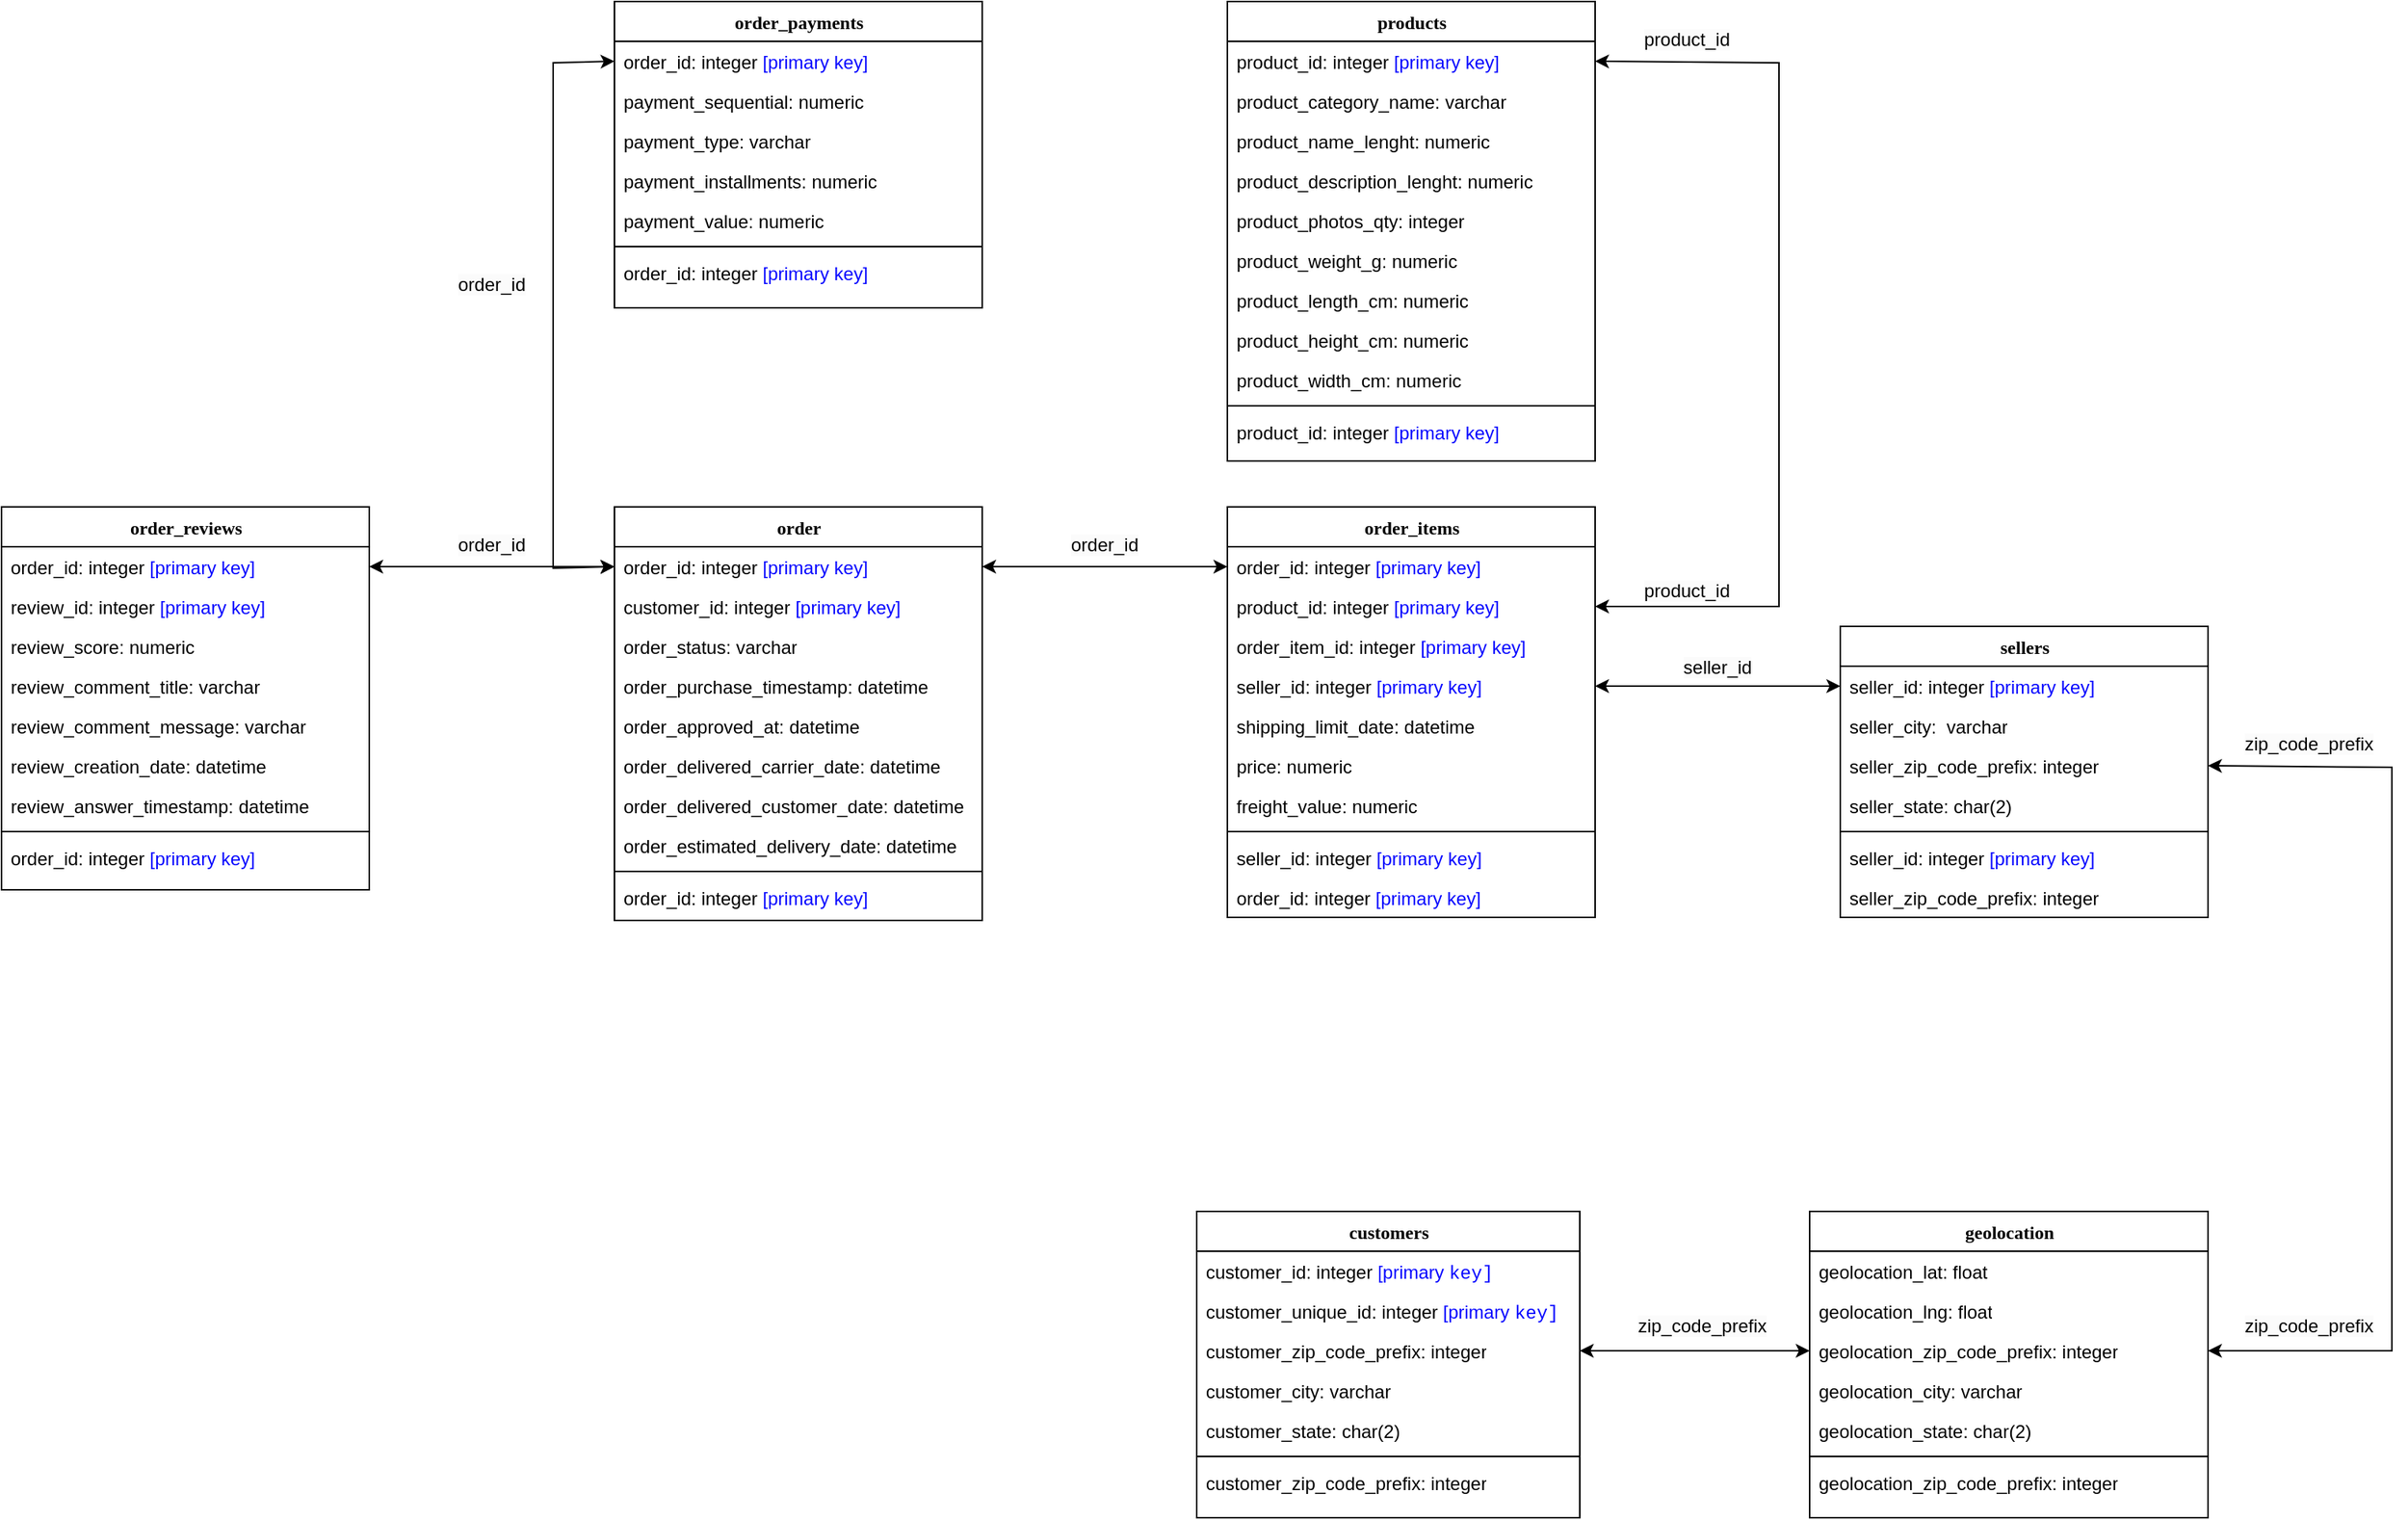 <mxfile version="21.3.0" type="github">
  <diagram name="Page-1" id="9f46799a-70d6-7492-0946-bef42562c5a5">
    <mxGraphModel dx="2404" dy="1574" grid="1" gridSize="10" guides="1" tooltips="1" connect="1" arrows="1" fold="1" page="1" pageScale="1" pageWidth="1100" pageHeight="850" background="none" math="0" shadow="0">
      <root>
        <mxCell id="0" />
        <mxCell id="1" parent="0" />
        <mxCell id="78961159f06e98e8-17" value="customers" style="swimlane;html=1;fontStyle=1;align=center;verticalAlign=top;childLayout=stackLayout;horizontal=1;startSize=26;horizontalStack=0;resizeParent=1;resizeLast=0;collapsible=1;marginBottom=0;swimlaneFillColor=#ffffff;rounded=0;shadow=0;comic=0;labelBackgroundColor=none;strokeWidth=1;fillColor=none;fontFamily=Verdana;fontSize=12" parent="1" vertex="1">
          <mxGeometry x="460" y="590" width="250" height="200" as="geometry" />
        </mxCell>
        <mxCell id="78961159f06e98e8-21" value="customer_id: integer&amp;nbsp;&lt;font color=&quot;#0505ff&quot;&gt;[primary &lt;span style=&quot;font-family: Menlo, Monaco, &amp;quot;Courier New&amp;quot;, monospace;&quot;&gt;key]&lt;/span&gt;&lt;span style=&quot;background-color: rgb(30, 30, 30); font-family: Menlo, Monaco, &amp;quot;Courier New&amp;quot;, monospace;&quot;&gt;&lt;br&gt;&lt;/span&gt;&lt;/font&gt;" style="text;html=1;strokeColor=none;fillColor=none;align=left;verticalAlign=top;spacingLeft=4;spacingRight=4;whiteSpace=wrap;overflow=hidden;rotatable=0;points=[[0,0.5],[1,0.5]];portConstraint=eastwest;" parent="78961159f06e98e8-17" vertex="1">
          <mxGeometry y="26" width="250" height="26" as="geometry" />
        </mxCell>
        <mxCell id="78961159f06e98e8-23" value="customer_unique_id: integer&amp;nbsp;&lt;font color=&quot;#0505ff&quot;&gt;[primary&amp;nbsp;&lt;span style=&quot;border-color: var(--border-color); font-family: Menlo, Monaco, &amp;quot;Courier New&amp;quot;, monospace;&quot;&gt;key]&lt;/span&gt;&lt;/font&gt;" style="text;html=1;strokeColor=none;fillColor=none;align=left;verticalAlign=top;spacingLeft=4;spacingRight=4;whiteSpace=wrap;overflow=hidden;rotatable=0;points=[[0,0.5],[1,0.5]];portConstraint=eastwest;" parent="78961159f06e98e8-17" vertex="1">
          <mxGeometry y="52" width="250" height="26" as="geometry" />
        </mxCell>
        <mxCell id="78961159f06e98e8-25" value="customer_zip_code_prefix:&amp;nbsp;integer" style="text;html=1;strokeColor=none;fillColor=none;align=left;verticalAlign=top;spacingLeft=4;spacingRight=4;whiteSpace=wrap;overflow=hidden;rotatable=0;points=[[0,0.5],[1,0.5]];portConstraint=eastwest;" parent="78961159f06e98e8-17" vertex="1">
          <mxGeometry y="78" width="250" height="26" as="geometry" />
        </mxCell>
        <mxCell id="78961159f06e98e8-26" value="customer_city: varchar" style="text;html=1;strokeColor=none;fillColor=none;align=left;verticalAlign=top;spacingLeft=4;spacingRight=4;whiteSpace=wrap;overflow=hidden;rotatable=0;points=[[0,0.5],[1,0.5]];portConstraint=eastwest;" parent="78961159f06e98e8-17" vertex="1">
          <mxGeometry y="104" width="250" height="26" as="geometry" />
        </mxCell>
        <mxCell id="n97Lj3cGQmO_wWhj-8CO-1" value="customer_state: char(2)" style="text;html=1;strokeColor=none;fillColor=none;align=left;verticalAlign=top;spacingLeft=4;spacingRight=4;whiteSpace=wrap;overflow=hidden;rotatable=0;points=[[0,0.5],[1,0.5]];portConstraint=eastwest;" vertex="1" parent="78961159f06e98e8-17">
          <mxGeometry y="130" width="250" height="26" as="geometry" />
        </mxCell>
        <mxCell id="78961159f06e98e8-19" value="" style="line;html=1;strokeWidth=1;fillColor=none;align=left;verticalAlign=middle;spacingTop=-1;spacingLeft=3;spacingRight=3;rotatable=0;labelPosition=right;points=[];portConstraint=eastwest;" parent="78961159f06e98e8-17" vertex="1">
          <mxGeometry y="156" width="250" height="8" as="geometry" />
        </mxCell>
        <mxCell id="78961159f06e98e8-20" value="customer_zip_code_prefix:&amp;nbsp;integer" style="text;html=1;strokeColor=none;fillColor=none;align=left;verticalAlign=top;spacingLeft=4;spacingRight=4;whiteSpace=wrap;overflow=hidden;rotatable=0;points=[[0,0.5],[1,0.5]];portConstraint=eastwest;" parent="78961159f06e98e8-17" vertex="1">
          <mxGeometry y="164" width="250" height="26" as="geometry" />
        </mxCell>
        <mxCell id="78961159f06e98e8-30" value="geolocation" style="swimlane;html=1;fontStyle=1;align=center;verticalAlign=top;childLayout=stackLayout;horizontal=1;startSize=26;horizontalStack=0;resizeParent=1;resizeLast=0;collapsible=1;marginBottom=0;swimlaneFillColor=#ffffff;rounded=0;shadow=0;comic=0;labelBackgroundColor=none;strokeWidth=1;fillColor=none;fontFamily=Verdana;fontSize=12" parent="1" vertex="1">
          <mxGeometry x="860" y="590" width="260" height="200" as="geometry" />
        </mxCell>
        <mxCell id="78961159f06e98e8-32" value="geolocation_lat: float" style="text;html=1;strokeColor=none;fillColor=none;align=left;verticalAlign=top;spacingLeft=4;spacingRight=4;whiteSpace=wrap;overflow=hidden;rotatable=0;points=[[0,0.5],[1,0.5]];portConstraint=eastwest;" parent="78961159f06e98e8-30" vertex="1">
          <mxGeometry y="26" width="260" height="26" as="geometry" />
        </mxCell>
        <mxCell id="78961159f06e98e8-33" value="geolocation_lng: float" style="text;html=1;strokeColor=none;fillColor=none;align=left;verticalAlign=top;spacingLeft=4;spacingRight=4;whiteSpace=wrap;overflow=hidden;rotatable=0;points=[[0,0.5],[1,0.5]];portConstraint=eastwest;" parent="78961159f06e98e8-30" vertex="1">
          <mxGeometry y="52" width="260" height="26" as="geometry" />
        </mxCell>
        <mxCell id="78961159f06e98e8-31" value="geolocation_zip_code_prefix: integer" style="text;html=1;strokeColor=none;fillColor=none;align=left;verticalAlign=top;spacingLeft=4;spacingRight=4;whiteSpace=wrap;overflow=hidden;rotatable=0;points=[[0,0.5],[1,0.5]];portConstraint=eastwest;" parent="78961159f06e98e8-30" vertex="1">
          <mxGeometry y="78" width="260" height="26" as="geometry" />
        </mxCell>
        <mxCell id="78961159f06e98e8-34" value="geolocation_city: varchar" style="text;html=1;strokeColor=none;fillColor=none;align=left;verticalAlign=top;spacingLeft=4;spacingRight=4;whiteSpace=wrap;overflow=hidden;rotatable=0;points=[[0,0.5],[1,0.5]];portConstraint=eastwest;" parent="78961159f06e98e8-30" vertex="1">
          <mxGeometry y="104" width="260" height="26" as="geometry" />
        </mxCell>
        <mxCell id="78961159f06e98e8-36" value="geolocation_state: char(2)" style="text;html=1;strokeColor=none;fillColor=none;align=left;verticalAlign=top;spacingLeft=4;spacingRight=4;whiteSpace=wrap;overflow=hidden;rotatable=0;points=[[0,0.5],[1,0.5]];portConstraint=eastwest;" parent="78961159f06e98e8-30" vertex="1">
          <mxGeometry y="130" width="260" height="26" as="geometry" />
        </mxCell>
        <mxCell id="78961159f06e98e8-38" value="" style="line;html=1;strokeWidth=1;fillColor=none;align=left;verticalAlign=middle;spacingTop=-1;spacingLeft=3;spacingRight=3;rotatable=0;labelPosition=right;points=[];portConstraint=eastwest;" parent="78961159f06e98e8-30" vertex="1">
          <mxGeometry y="156" width="260" height="8" as="geometry" />
        </mxCell>
        <mxCell id="n97Lj3cGQmO_wWhj-8CO-23" value="geolocation_zip_code_prefix: integer" style="text;html=1;strokeColor=none;fillColor=none;align=left;verticalAlign=top;spacingLeft=4;spacingRight=4;whiteSpace=wrap;overflow=hidden;rotatable=0;points=[[0,0.5],[1,0.5]];portConstraint=eastwest;" vertex="1" parent="78961159f06e98e8-30">
          <mxGeometry y="164" width="260" height="26" as="geometry" />
        </mxCell>
        <mxCell id="78961159f06e98e8-43" value="order_items" style="swimlane;html=1;fontStyle=1;align=center;verticalAlign=top;childLayout=stackLayout;horizontal=1;startSize=26;horizontalStack=0;resizeParent=1;resizeLast=0;collapsible=1;marginBottom=0;swimlaneFillColor=#ffffff;rounded=0;shadow=0;comic=0;labelBackgroundColor=none;strokeWidth=1;fillColor=none;fontFamily=Verdana;fontSize=12" parent="1" vertex="1">
          <mxGeometry x="480" y="130" width="240" height="268" as="geometry" />
        </mxCell>
        <mxCell id="78961159f06e98e8-44" value="order_id: integer&amp;nbsp;&lt;font style=&quot;border-color: var(--border-color);&quot; color=&quot;#0505ff&quot;&gt;[primary&amp;nbsp;key]&lt;/font&gt;" style="text;html=1;strokeColor=none;fillColor=none;align=left;verticalAlign=top;spacingLeft=4;spacingRight=4;whiteSpace=wrap;overflow=hidden;rotatable=0;points=[[0,0.5],[1,0.5]];portConstraint=eastwest;" parent="78961159f06e98e8-43" vertex="1">
          <mxGeometry y="26" width="240" height="26" as="geometry" />
        </mxCell>
        <mxCell id="78961159f06e98e8-49" value="product_id: integer&amp;nbsp;&lt;font style=&quot;border-color: var(--border-color);&quot; color=&quot;#0505ff&quot;&gt;[primary&amp;nbsp;key]&lt;/font&gt;" style="text;html=1;strokeColor=none;fillColor=none;align=left;verticalAlign=top;spacingLeft=4;spacingRight=4;whiteSpace=wrap;overflow=hidden;rotatable=0;points=[[0,0.5],[1,0.5]];portConstraint=eastwest;" parent="78961159f06e98e8-43" vertex="1">
          <mxGeometry y="52" width="240" height="26" as="geometry" />
        </mxCell>
        <mxCell id="78961159f06e98e8-45" value="order_item_id: integer&amp;nbsp;&lt;font style=&quot;border-color: var(--border-color);&quot; color=&quot;#0505ff&quot;&gt;[primary&amp;nbsp;key]&lt;/font&gt;" style="text;html=1;strokeColor=none;fillColor=none;align=left;verticalAlign=top;spacingLeft=4;spacingRight=4;whiteSpace=wrap;overflow=hidden;rotatable=0;points=[[0,0.5],[1,0.5]];portConstraint=eastwest;" parent="78961159f06e98e8-43" vertex="1">
          <mxGeometry y="78" width="240" height="26" as="geometry" />
        </mxCell>
        <mxCell id="78961159f06e98e8-50" value="seller_id: integer&amp;nbsp;&lt;font style=&quot;border-color: var(--border-color);&quot; color=&quot;#0505ff&quot;&gt;[primary&amp;nbsp;key]&lt;/font&gt;&lt;br&gt;&amp;nbsp;" style="text;html=1;strokeColor=none;fillColor=none;align=left;verticalAlign=top;spacingLeft=4;spacingRight=4;whiteSpace=wrap;overflow=hidden;rotatable=0;points=[[0,0.5],[1,0.5]];portConstraint=eastwest;" parent="78961159f06e98e8-43" vertex="1">
          <mxGeometry y="104" width="240" height="26" as="geometry" />
        </mxCell>
        <mxCell id="n97Lj3cGQmO_wWhj-8CO-5" value="shipping_limit_date: datetime" style="text;html=1;strokeColor=none;fillColor=none;align=left;verticalAlign=top;spacingLeft=4;spacingRight=4;whiteSpace=wrap;overflow=hidden;rotatable=0;points=[[0,0.5],[1,0.5]];portConstraint=eastwest;" vertex="1" parent="78961159f06e98e8-43">
          <mxGeometry y="130" width="240" height="26" as="geometry" />
        </mxCell>
        <mxCell id="n97Lj3cGQmO_wWhj-8CO-4" value="price: numeric" style="text;html=1;strokeColor=none;fillColor=none;align=left;verticalAlign=top;spacingLeft=4;spacingRight=4;whiteSpace=wrap;overflow=hidden;rotatable=0;points=[[0,0.5],[1,0.5]];portConstraint=eastwest;" vertex="1" parent="78961159f06e98e8-43">
          <mxGeometry y="156" width="240" height="26" as="geometry" />
        </mxCell>
        <mxCell id="n97Lj3cGQmO_wWhj-8CO-6" value="freight_value: numeric" style="text;html=1;strokeColor=none;fillColor=none;align=left;verticalAlign=top;spacingLeft=4;spacingRight=4;whiteSpace=wrap;overflow=hidden;rotatable=0;points=[[0,0.5],[1,0.5]];portConstraint=eastwest;" vertex="1" parent="78961159f06e98e8-43">
          <mxGeometry y="182" width="240" height="26" as="geometry" />
        </mxCell>
        <mxCell id="78961159f06e98e8-51" value="" style="line;html=1;strokeWidth=1;fillColor=none;align=left;verticalAlign=middle;spacingTop=-1;spacingLeft=3;spacingRight=3;rotatable=0;labelPosition=right;points=[];portConstraint=eastwest;" parent="78961159f06e98e8-43" vertex="1">
          <mxGeometry y="208" width="240" height="8" as="geometry" />
        </mxCell>
        <mxCell id="n97Lj3cGQmO_wWhj-8CO-39" value="seller_id: integer&amp;nbsp;&lt;font style=&quot;border-color: var(--border-color);&quot; color=&quot;#0505ff&quot;&gt;[primary&amp;nbsp;key]&lt;/font&gt;&lt;br&gt;&amp;nbsp;" style="text;html=1;strokeColor=none;fillColor=none;align=left;verticalAlign=top;spacingLeft=4;spacingRight=4;whiteSpace=wrap;overflow=hidden;rotatable=0;points=[[0,0.5],[1,0.5]];portConstraint=eastwest;" vertex="1" parent="78961159f06e98e8-43">
          <mxGeometry y="216" width="240" height="26" as="geometry" />
        </mxCell>
        <mxCell id="n97Lj3cGQmO_wWhj-8CO-62" value="order_id: integer&amp;nbsp;&lt;font style=&quot;border-color: var(--border-color);&quot; color=&quot;#0505ff&quot;&gt;[primary&amp;nbsp;key]&lt;/font&gt;" style="text;html=1;strokeColor=none;fillColor=none;align=left;verticalAlign=top;spacingLeft=4;spacingRight=4;whiteSpace=wrap;overflow=hidden;rotatable=0;points=[[0,0.5],[1,0.5]];portConstraint=eastwest;" vertex="1" parent="78961159f06e98e8-43">
          <mxGeometry y="242" width="240" height="26" as="geometry" />
        </mxCell>
        <mxCell id="n97Lj3cGQmO_wWhj-8CO-10" value="" style="endArrow=classic;startArrow=classic;html=1;rounded=0;entryX=0;entryY=0.5;entryDx=0;entryDy=0;exitX=1;exitY=0.5;exitDx=0;exitDy=0;" edge="1" parent="1" source="78961159f06e98e8-25" target="78961159f06e98e8-31">
          <mxGeometry width="50" height="50" relative="1" as="geometry">
            <mxPoint x="710" y="720" as="sourcePoint" />
            <mxPoint x="760" y="670" as="targetPoint" />
          </mxGeometry>
        </mxCell>
        <mxCell id="n97Lj3cGQmO_wWhj-8CO-11" value="&lt;meta charset=&quot;utf-8&quot;&gt;&lt;span style=&quot;color: rgb(0, 0, 0); font-family: Helvetica; font-size: 12px; font-style: normal; font-variant-ligatures: normal; font-variant-caps: normal; font-weight: 400; letter-spacing: normal; orphans: 2; text-align: left; text-indent: 0px; text-transform: none; widows: 2; word-spacing: 0px; -webkit-text-stroke-width: 0px; background-color: rgb(251, 251, 251); text-decoration-thickness: initial; text-decoration-style: initial; text-decoration-color: initial; float: none; display: inline !important;&quot;&gt;zip_code_prefix&lt;/span&gt;" style="text;html=1;strokeColor=none;fillColor=none;align=center;verticalAlign=middle;whiteSpace=wrap;rounded=0;" vertex="1" parent="1">
          <mxGeometry x="760" y="650" width="60" height="30" as="geometry" />
        </mxCell>
        <mxCell id="n97Lj3cGQmO_wWhj-8CO-12" value="sellers" style="swimlane;html=1;fontStyle=1;align=center;verticalAlign=top;childLayout=stackLayout;horizontal=1;startSize=26;horizontalStack=0;resizeParent=1;resizeLast=0;collapsible=1;marginBottom=0;swimlaneFillColor=#ffffff;rounded=0;shadow=0;comic=0;labelBackgroundColor=none;strokeWidth=1;fillColor=none;fontFamily=Verdana;fontSize=12" vertex="1" parent="1">
          <mxGeometry x="880" y="208" width="240" height="190" as="geometry" />
        </mxCell>
        <mxCell id="n97Lj3cGQmO_wWhj-8CO-13" value="seller_id: integer&amp;nbsp;&lt;font style=&quot;border-color: var(--border-color);&quot; color=&quot;#0505ff&quot;&gt;[primary&amp;nbsp;key]&lt;/font&gt;" style="text;html=1;strokeColor=none;fillColor=none;align=left;verticalAlign=top;spacingLeft=4;spacingRight=4;whiteSpace=wrap;overflow=hidden;rotatable=0;points=[[0,0.5],[1,0.5]];portConstraint=eastwest;" vertex="1" parent="n97Lj3cGQmO_wWhj-8CO-12">
          <mxGeometry y="26" width="240" height="26" as="geometry" />
        </mxCell>
        <mxCell id="n97Lj3cGQmO_wWhj-8CO-15" value="seller_city:&amp;nbsp; varchar" style="text;html=1;strokeColor=none;fillColor=none;align=left;verticalAlign=top;spacingLeft=4;spacingRight=4;whiteSpace=wrap;overflow=hidden;rotatable=0;points=[[0,0.5],[1,0.5]];portConstraint=eastwest;" vertex="1" parent="n97Lj3cGQmO_wWhj-8CO-12">
          <mxGeometry y="52" width="240" height="26" as="geometry" />
        </mxCell>
        <mxCell id="n97Lj3cGQmO_wWhj-8CO-14" value="seller_zip_code_prefix: integer" style="text;html=1;strokeColor=none;fillColor=none;align=left;verticalAlign=top;spacingLeft=4;spacingRight=4;whiteSpace=wrap;overflow=hidden;rotatable=0;points=[[0,0.5],[1,0.5]];portConstraint=eastwest;" vertex="1" parent="n97Lj3cGQmO_wWhj-8CO-12">
          <mxGeometry y="78" width="240" height="26" as="geometry" />
        </mxCell>
        <mxCell id="n97Lj3cGQmO_wWhj-8CO-16" value="seller_state: char(2)" style="text;html=1;strokeColor=none;fillColor=none;align=left;verticalAlign=top;spacingLeft=4;spacingRight=4;whiteSpace=wrap;overflow=hidden;rotatable=0;points=[[0,0.5],[1,0.5]];portConstraint=eastwest;" vertex="1" parent="n97Lj3cGQmO_wWhj-8CO-12">
          <mxGeometry y="104" width="240" height="26" as="geometry" />
        </mxCell>
        <mxCell id="n97Lj3cGQmO_wWhj-8CO-20" value="" style="line;html=1;strokeWidth=1;fillColor=none;align=left;verticalAlign=middle;spacingTop=-1;spacingLeft=3;spacingRight=3;rotatable=0;labelPosition=right;points=[];portConstraint=eastwest;" vertex="1" parent="n97Lj3cGQmO_wWhj-8CO-12">
          <mxGeometry y="130" width="240" height="8" as="geometry" />
        </mxCell>
        <mxCell id="n97Lj3cGQmO_wWhj-8CO-42" value="seller_id: integer&amp;nbsp;&lt;font style=&quot;border-color: var(--border-color);&quot; color=&quot;#0505ff&quot;&gt;[primary&amp;nbsp;key]&lt;/font&gt;" style="text;html=1;strokeColor=none;fillColor=none;align=left;verticalAlign=top;spacingLeft=4;spacingRight=4;whiteSpace=wrap;overflow=hidden;rotatable=0;points=[[0,0.5],[1,0.5]];portConstraint=eastwest;" vertex="1" parent="n97Lj3cGQmO_wWhj-8CO-12">
          <mxGeometry y="138" width="240" height="26" as="geometry" />
        </mxCell>
        <mxCell id="n97Lj3cGQmO_wWhj-8CO-24" value="seller_zip_code_prefix: integer" style="text;html=1;strokeColor=none;fillColor=none;align=left;verticalAlign=top;spacingLeft=4;spacingRight=4;whiteSpace=wrap;overflow=hidden;rotatable=0;points=[[0,0.5],[1,0.5]];portConstraint=eastwest;" vertex="1" parent="n97Lj3cGQmO_wWhj-8CO-12">
          <mxGeometry y="164" width="240" height="26" as="geometry" />
        </mxCell>
        <mxCell id="n97Lj3cGQmO_wWhj-8CO-25" value="" style="endArrow=classic;startArrow=classic;html=1;rounded=0;entryX=1;entryY=0.5;entryDx=0;entryDy=0;exitX=1;exitY=0.5;exitDx=0;exitDy=0;" edge="1" parent="1" source="n97Lj3cGQmO_wWhj-8CO-14" target="78961159f06e98e8-31">
          <mxGeometry width="50" height="50" relative="1" as="geometry">
            <mxPoint x="880" y="460" as="sourcePoint" />
            <mxPoint x="1030" y="460" as="targetPoint" />
            <Array as="points">
              <mxPoint x="1240" y="300" />
              <mxPoint x="1240" y="681" />
            </Array>
          </mxGeometry>
        </mxCell>
        <mxCell id="n97Lj3cGQmO_wWhj-8CO-26" value="&lt;meta charset=&quot;utf-8&quot;&gt;&lt;span style=&quot;color: rgb(0, 0, 0); font-family: Helvetica; font-size: 12px; font-style: normal; font-variant-ligatures: normal; font-variant-caps: normal; font-weight: 400; letter-spacing: normal; orphans: 2; text-align: left; text-indent: 0px; text-transform: none; widows: 2; word-spacing: 0px; -webkit-text-stroke-width: 0px; background-color: rgb(251, 251, 251); text-decoration-thickness: initial; text-decoration-style: initial; text-decoration-color: initial; float: none; display: inline !important;&quot;&gt;zip_code_prefix&lt;/span&gt;" style="text;html=1;strokeColor=none;fillColor=none;align=center;verticalAlign=middle;whiteSpace=wrap;rounded=0;" vertex="1" parent="1">
          <mxGeometry x="1156" y="270" width="60" height="30" as="geometry" />
        </mxCell>
        <mxCell id="n97Lj3cGQmO_wWhj-8CO-27" value="&lt;meta charset=&quot;utf-8&quot;&gt;&lt;span style=&quot;color: rgb(0, 0, 0); font-family: Helvetica; font-size: 12px; font-style: normal; font-variant-ligatures: normal; font-variant-caps: normal; font-weight: 400; letter-spacing: normal; orphans: 2; text-align: left; text-indent: 0px; text-transform: none; widows: 2; word-spacing: 0px; -webkit-text-stroke-width: 0px; background-color: rgb(251, 251, 251); text-decoration-thickness: initial; text-decoration-style: initial; text-decoration-color: initial; float: none; display: inline !important;&quot;&gt;zip_code_prefix&lt;/span&gt;" style="text;html=1;strokeColor=none;fillColor=none;align=center;verticalAlign=middle;whiteSpace=wrap;rounded=0;" vertex="1" parent="1">
          <mxGeometry x="1156" y="650" width="60" height="30" as="geometry" />
        </mxCell>
        <mxCell id="n97Lj3cGQmO_wWhj-8CO-28" value="order" style="swimlane;html=1;fontStyle=1;align=center;verticalAlign=top;childLayout=stackLayout;horizontal=1;startSize=26;horizontalStack=0;resizeParent=1;resizeLast=0;collapsible=1;marginBottom=0;swimlaneFillColor=#ffffff;rounded=0;shadow=0;comic=0;labelBackgroundColor=none;strokeWidth=1;fillColor=none;fontFamily=Verdana;fontSize=12" vertex="1" parent="1">
          <mxGeometry x="80" y="130" width="240" height="270" as="geometry" />
        </mxCell>
        <mxCell id="n97Lj3cGQmO_wWhj-8CO-29" value="order_id: integer&amp;nbsp;&lt;font style=&quot;border-color: var(--border-color);&quot; color=&quot;#0505ff&quot;&gt;[primary&amp;nbsp;key]&lt;/font&gt;" style="text;html=1;strokeColor=none;fillColor=none;align=left;verticalAlign=top;spacingLeft=4;spacingRight=4;whiteSpace=wrap;overflow=hidden;rotatable=0;points=[[0,0.5],[1,0.5]];portConstraint=eastwest;" vertex="1" parent="n97Lj3cGQmO_wWhj-8CO-28">
          <mxGeometry y="26" width="240" height="26" as="geometry" />
        </mxCell>
        <mxCell id="n97Lj3cGQmO_wWhj-8CO-30" value="customer_id: integer&amp;nbsp;&lt;font style=&quot;border-color: var(--border-color);&quot; color=&quot;#0505ff&quot;&gt;[primary&amp;nbsp;key]&lt;/font&gt;" style="text;html=1;strokeColor=none;fillColor=none;align=left;verticalAlign=top;spacingLeft=4;spacingRight=4;whiteSpace=wrap;overflow=hidden;rotatable=0;points=[[0,0.5],[1,0.5]];portConstraint=eastwest;" vertex="1" parent="n97Lj3cGQmO_wWhj-8CO-28">
          <mxGeometry y="52" width="240" height="26" as="geometry" />
        </mxCell>
        <mxCell id="n97Lj3cGQmO_wWhj-8CO-31" value="order_status: varchar" style="text;html=1;strokeColor=none;fillColor=none;align=left;verticalAlign=top;spacingLeft=4;spacingRight=4;whiteSpace=wrap;overflow=hidden;rotatable=0;points=[[0,0.5],[1,0.5]];portConstraint=eastwest;" vertex="1" parent="n97Lj3cGQmO_wWhj-8CO-28">
          <mxGeometry y="78" width="240" height="26" as="geometry" />
        </mxCell>
        <mxCell id="n97Lj3cGQmO_wWhj-8CO-32" value="order_purchase_timestamp: datetime&lt;br&gt;&amp;nbsp;" style="text;html=1;strokeColor=none;fillColor=none;align=left;verticalAlign=top;spacingLeft=4;spacingRight=4;whiteSpace=wrap;overflow=hidden;rotatable=0;points=[[0,0.5],[1,0.5]];portConstraint=eastwest;" vertex="1" parent="n97Lj3cGQmO_wWhj-8CO-28">
          <mxGeometry y="104" width="240" height="26" as="geometry" />
        </mxCell>
        <mxCell id="n97Lj3cGQmO_wWhj-8CO-33" value="order_approved_at: datetime" style="text;html=1;strokeColor=none;fillColor=none;align=left;verticalAlign=top;spacingLeft=4;spacingRight=4;whiteSpace=wrap;overflow=hidden;rotatable=0;points=[[0,0.5],[1,0.5]];portConstraint=eastwest;" vertex="1" parent="n97Lj3cGQmO_wWhj-8CO-28">
          <mxGeometry y="130" width="240" height="26" as="geometry" />
        </mxCell>
        <mxCell id="n97Lj3cGQmO_wWhj-8CO-34" value="order_delivered_carrier_date: datetime" style="text;html=1;strokeColor=none;fillColor=none;align=left;verticalAlign=top;spacingLeft=4;spacingRight=4;whiteSpace=wrap;overflow=hidden;rotatable=0;points=[[0,0.5],[1,0.5]];portConstraint=eastwest;" vertex="1" parent="n97Lj3cGQmO_wWhj-8CO-28">
          <mxGeometry y="156" width="240" height="26" as="geometry" />
        </mxCell>
        <mxCell id="n97Lj3cGQmO_wWhj-8CO-35" value="order_delivered_customer_date: datetime" style="text;html=1;strokeColor=none;fillColor=none;align=left;verticalAlign=top;spacingLeft=4;spacingRight=4;whiteSpace=wrap;overflow=hidden;rotatable=0;points=[[0,0.5],[1,0.5]];portConstraint=eastwest;" vertex="1" parent="n97Lj3cGQmO_wWhj-8CO-28">
          <mxGeometry y="182" width="240" height="26" as="geometry" />
        </mxCell>
        <mxCell id="n97Lj3cGQmO_wWhj-8CO-43" value="order_estimated_delivery_date: datetime" style="text;html=1;strokeColor=none;fillColor=none;align=left;verticalAlign=top;spacingLeft=4;spacingRight=4;whiteSpace=wrap;overflow=hidden;rotatable=0;points=[[0,0.5],[1,0.5]];portConstraint=eastwest;" vertex="1" parent="n97Lj3cGQmO_wWhj-8CO-28">
          <mxGeometry y="208" width="240" height="26" as="geometry" />
        </mxCell>
        <mxCell id="n97Lj3cGQmO_wWhj-8CO-36" value="" style="line;html=1;strokeWidth=1;fillColor=none;align=left;verticalAlign=middle;spacingTop=-1;spacingLeft=3;spacingRight=3;rotatable=0;labelPosition=right;points=[];portConstraint=eastwest;" vertex="1" parent="n97Lj3cGQmO_wWhj-8CO-28">
          <mxGeometry y="234" width="240" height="8" as="geometry" />
        </mxCell>
        <mxCell id="n97Lj3cGQmO_wWhj-8CO-48" value="order_id: integer&amp;nbsp;&lt;font style=&quot;border-color: var(--border-color);&quot; color=&quot;#0505ff&quot;&gt;[primary&amp;nbsp;key]&lt;/font&gt;" style="text;html=1;strokeColor=none;fillColor=none;align=left;verticalAlign=top;spacingLeft=4;spacingRight=4;whiteSpace=wrap;overflow=hidden;rotatable=0;points=[[0,0.5],[1,0.5]];portConstraint=eastwest;" vertex="1" parent="n97Lj3cGQmO_wWhj-8CO-28">
          <mxGeometry y="242" width="240" height="26" as="geometry" />
        </mxCell>
        <mxCell id="n97Lj3cGQmO_wWhj-8CO-41" value="" style="endArrow=classic;startArrow=classic;html=1;rounded=0;entryX=0;entryY=0.5;entryDx=0;entryDy=0;exitX=1;exitY=0.5;exitDx=0;exitDy=0;" edge="1" parent="1" source="78961159f06e98e8-50" target="n97Lj3cGQmO_wWhj-8CO-13">
          <mxGeometry width="50" height="50" relative="1" as="geometry">
            <mxPoint x="730" y="220" as="sourcePoint" />
            <mxPoint x="880" y="220" as="targetPoint" />
          </mxGeometry>
        </mxCell>
        <mxCell id="n97Lj3cGQmO_wWhj-8CO-45" value="" style="endArrow=classic;startArrow=classic;html=1;rounded=0;exitX=1;exitY=0.5;exitDx=0;exitDy=0;" edge="1" parent="1" source="n97Lj3cGQmO_wWhj-8CO-29" target="78961159f06e98e8-44">
          <mxGeometry width="50" height="50" relative="1" as="geometry">
            <mxPoint x="400" y="169" as="sourcePoint" />
            <mxPoint x="510" y="170" as="targetPoint" />
          </mxGeometry>
        </mxCell>
        <mxCell id="n97Lj3cGQmO_wWhj-8CO-46" value="&lt;span style=&quot;color: rgb(0, 0, 0); font-family: Helvetica; font-size: 12px; font-style: normal; font-variant-ligatures: normal; font-variant-caps: normal; font-weight: 400; letter-spacing: normal; orphans: 2; text-align: left; text-indent: 0px; text-transform: none; widows: 2; word-spacing: 0px; -webkit-text-stroke-width: 0px; background-color: rgb(251, 251, 251); text-decoration-thickness: initial; text-decoration-style: initial; text-decoration-color: initial; float: none; display: inline !important;&quot;&gt;seller_id&lt;/span&gt;" style="text;html=1;strokeColor=none;fillColor=none;align=center;verticalAlign=middle;whiteSpace=wrap;rounded=0;" vertex="1" parent="1">
          <mxGeometry x="770" y="220" width="60" height="30" as="geometry" />
        </mxCell>
        <mxCell id="n97Lj3cGQmO_wWhj-8CO-47" value="&lt;span style=&quot;color: rgb(0, 0, 0); font-family: Helvetica; font-size: 12px; font-style: normal; font-variant-ligatures: normal; font-variant-caps: normal; font-weight: 400; letter-spacing: normal; orphans: 2; text-align: left; text-indent: 0px; text-transform: none; widows: 2; word-spacing: 0px; -webkit-text-stroke-width: 0px; background-color: rgb(251, 251, 251); text-decoration-thickness: initial; text-decoration-style: initial; text-decoration-color: initial; float: none; display: inline !important;&quot;&gt;order_id&lt;/span&gt;" style="text;html=1;strokeColor=none;fillColor=none;align=center;verticalAlign=middle;whiteSpace=wrap;rounded=0;" vertex="1" parent="1">
          <mxGeometry x="370" y="140" width="60" height="30" as="geometry" />
        </mxCell>
        <mxCell id="n97Lj3cGQmO_wWhj-8CO-49" value="order_reviews" style="swimlane;html=1;fontStyle=1;align=center;verticalAlign=top;childLayout=stackLayout;horizontal=1;startSize=26;horizontalStack=0;resizeParent=1;resizeLast=0;collapsible=1;marginBottom=0;swimlaneFillColor=#ffffff;rounded=0;shadow=0;comic=0;labelBackgroundColor=none;strokeWidth=1;fillColor=none;fontFamily=Verdana;fontSize=12" vertex="1" parent="1">
          <mxGeometry x="-320" y="130" width="240" height="250" as="geometry" />
        </mxCell>
        <mxCell id="n97Lj3cGQmO_wWhj-8CO-51" value="order_id: integer&amp;nbsp;&lt;font style=&quot;border-color: var(--border-color);&quot; color=&quot;#0505ff&quot;&gt;[primary&amp;nbsp;key]&lt;/font&gt;" style="text;html=1;strokeColor=none;fillColor=none;align=left;verticalAlign=top;spacingLeft=4;spacingRight=4;whiteSpace=wrap;overflow=hidden;rotatable=0;points=[[0,0.5],[1,0.5]];portConstraint=eastwest;" vertex="1" parent="n97Lj3cGQmO_wWhj-8CO-49">
          <mxGeometry y="26" width="240" height="26" as="geometry" />
        </mxCell>
        <mxCell id="n97Lj3cGQmO_wWhj-8CO-50" value="review_id:&amp;nbsp;integer&amp;nbsp;&lt;font style=&quot;border-color: var(--border-color);&quot; color=&quot;#0505ff&quot;&gt;[primary&amp;nbsp;key]&lt;/font&gt;" style="text;html=1;strokeColor=none;fillColor=none;align=left;verticalAlign=top;spacingLeft=4;spacingRight=4;whiteSpace=wrap;overflow=hidden;rotatable=0;points=[[0,0.5],[1,0.5]];portConstraint=eastwest;" vertex="1" parent="n97Lj3cGQmO_wWhj-8CO-49">
          <mxGeometry y="52" width="240" height="26" as="geometry" />
        </mxCell>
        <mxCell id="n97Lj3cGQmO_wWhj-8CO-52" value="review_score: numeric" style="text;html=1;strokeColor=none;fillColor=none;align=left;verticalAlign=top;spacingLeft=4;spacingRight=4;whiteSpace=wrap;overflow=hidden;rotatable=0;points=[[0,0.5],[1,0.5]];portConstraint=eastwest;" vertex="1" parent="n97Lj3cGQmO_wWhj-8CO-49">
          <mxGeometry y="78" width="240" height="26" as="geometry" />
        </mxCell>
        <mxCell id="n97Lj3cGQmO_wWhj-8CO-53" value="review_comment_title: varchar&lt;br&gt;&amp;nbsp;" style="text;html=1;strokeColor=none;fillColor=none;align=left;verticalAlign=top;spacingLeft=4;spacingRight=4;whiteSpace=wrap;overflow=hidden;rotatable=0;points=[[0,0.5],[1,0.5]];portConstraint=eastwest;" vertex="1" parent="n97Lj3cGQmO_wWhj-8CO-49">
          <mxGeometry y="104" width="240" height="26" as="geometry" />
        </mxCell>
        <mxCell id="n97Lj3cGQmO_wWhj-8CO-54" value="review_comment_message: varchar" style="text;html=1;strokeColor=none;fillColor=none;align=left;verticalAlign=top;spacingLeft=4;spacingRight=4;whiteSpace=wrap;overflow=hidden;rotatable=0;points=[[0,0.5],[1,0.5]];portConstraint=eastwest;" vertex="1" parent="n97Lj3cGQmO_wWhj-8CO-49">
          <mxGeometry y="130" width="240" height="26" as="geometry" />
        </mxCell>
        <mxCell id="n97Lj3cGQmO_wWhj-8CO-55" value="review_creation_date: datetime" style="text;html=1;strokeColor=none;fillColor=none;align=left;verticalAlign=top;spacingLeft=4;spacingRight=4;whiteSpace=wrap;overflow=hidden;rotatable=0;points=[[0,0.5],[1,0.5]];portConstraint=eastwest;" vertex="1" parent="n97Lj3cGQmO_wWhj-8CO-49">
          <mxGeometry y="156" width="240" height="26" as="geometry" />
        </mxCell>
        <mxCell id="n97Lj3cGQmO_wWhj-8CO-56" value="review_answer_timestamp: datetime" style="text;html=1;strokeColor=none;fillColor=none;align=left;verticalAlign=top;spacingLeft=4;spacingRight=4;whiteSpace=wrap;overflow=hidden;rotatable=0;points=[[0,0.5],[1,0.5]];portConstraint=eastwest;" vertex="1" parent="n97Lj3cGQmO_wWhj-8CO-49">
          <mxGeometry y="182" width="240" height="26" as="geometry" />
        </mxCell>
        <mxCell id="n97Lj3cGQmO_wWhj-8CO-58" value="" style="line;html=1;strokeWidth=1;fillColor=none;align=left;verticalAlign=middle;spacingTop=-1;spacingLeft=3;spacingRight=3;rotatable=0;labelPosition=right;points=[];portConstraint=eastwest;" vertex="1" parent="n97Lj3cGQmO_wWhj-8CO-49">
          <mxGeometry y="208" width="240" height="8" as="geometry" />
        </mxCell>
        <mxCell id="n97Lj3cGQmO_wWhj-8CO-59" value="order_id: integer&amp;nbsp;&lt;font style=&quot;border-color: var(--border-color);&quot; color=&quot;#0505ff&quot;&gt;[primary&amp;nbsp;key]&lt;/font&gt;" style="text;html=1;strokeColor=none;fillColor=none;align=left;verticalAlign=top;spacingLeft=4;spacingRight=4;whiteSpace=wrap;overflow=hidden;rotatable=0;points=[[0,0.5],[1,0.5]];portConstraint=eastwest;" vertex="1" parent="n97Lj3cGQmO_wWhj-8CO-49">
          <mxGeometry y="216" width="240" height="26" as="geometry" />
        </mxCell>
        <mxCell id="n97Lj3cGQmO_wWhj-8CO-63" value="" style="endArrow=classic;startArrow=classic;html=1;rounded=0;entryX=0;entryY=0.5;entryDx=0;entryDy=0;" edge="1" parent="1" target="n97Lj3cGQmO_wWhj-8CO-29">
          <mxGeometry width="50" height="50" relative="1" as="geometry">
            <mxPoint x="-80" y="169" as="sourcePoint" />
            <mxPoint x="30" y="170" as="targetPoint" />
          </mxGeometry>
        </mxCell>
        <mxCell id="n97Lj3cGQmO_wWhj-8CO-64" value="&lt;span style=&quot;color: rgb(0, 0, 0); font-family: Helvetica; font-size: 12px; font-style: normal; font-variant-ligatures: normal; font-variant-caps: normal; font-weight: 400; letter-spacing: normal; orphans: 2; text-align: left; text-indent: 0px; text-transform: none; widows: 2; word-spacing: 0px; -webkit-text-stroke-width: 0px; background-color: rgb(251, 251, 251); text-decoration-thickness: initial; text-decoration-style: initial; text-decoration-color: initial; float: none; display: inline !important;&quot;&gt;order_id&lt;/span&gt;" style="text;html=1;strokeColor=none;fillColor=none;align=center;verticalAlign=middle;whiteSpace=wrap;rounded=0;" vertex="1" parent="1">
          <mxGeometry x="-30" y="140" width="60" height="30" as="geometry" />
        </mxCell>
        <mxCell id="n97Lj3cGQmO_wWhj-8CO-66" value="order_payments" style="swimlane;html=1;fontStyle=1;align=center;verticalAlign=top;childLayout=stackLayout;horizontal=1;startSize=26;horizontalStack=0;resizeParent=1;resizeLast=0;collapsible=1;marginBottom=0;swimlaneFillColor=#ffffff;rounded=0;shadow=0;comic=0;labelBackgroundColor=none;strokeWidth=1;fillColor=none;fontFamily=Verdana;fontSize=12" vertex="1" parent="1">
          <mxGeometry x="80" y="-200" width="240" height="200" as="geometry" />
        </mxCell>
        <mxCell id="n97Lj3cGQmO_wWhj-8CO-67" value="order_id: integer&amp;nbsp;&lt;font style=&quot;border-color: var(--border-color);&quot; color=&quot;#0505ff&quot;&gt;[primary&amp;nbsp;key]&lt;/font&gt;" style="text;html=1;strokeColor=none;fillColor=none;align=left;verticalAlign=top;spacingLeft=4;spacingRight=4;whiteSpace=wrap;overflow=hidden;rotatable=0;points=[[0,0.5],[1,0.5]];portConstraint=eastwest;" vertex="1" parent="n97Lj3cGQmO_wWhj-8CO-66">
          <mxGeometry y="26" width="240" height="26" as="geometry" />
        </mxCell>
        <mxCell id="n97Lj3cGQmO_wWhj-8CO-68" value="payment_sequential: numeric" style="text;html=1;strokeColor=none;fillColor=none;align=left;verticalAlign=top;spacingLeft=4;spacingRight=4;whiteSpace=wrap;overflow=hidden;rotatable=0;points=[[0,0.5],[1,0.5]];portConstraint=eastwest;" vertex="1" parent="n97Lj3cGQmO_wWhj-8CO-66">
          <mxGeometry y="52" width="240" height="26" as="geometry" />
        </mxCell>
        <mxCell id="n97Lj3cGQmO_wWhj-8CO-69" value="payment_type: varchar" style="text;html=1;strokeColor=none;fillColor=none;align=left;verticalAlign=top;spacingLeft=4;spacingRight=4;whiteSpace=wrap;overflow=hidden;rotatable=0;points=[[0,0.5],[1,0.5]];portConstraint=eastwest;" vertex="1" parent="n97Lj3cGQmO_wWhj-8CO-66">
          <mxGeometry y="78" width="240" height="26" as="geometry" />
        </mxCell>
        <mxCell id="n97Lj3cGQmO_wWhj-8CO-70" value="payment_installments: numeric&lt;br&gt;&amp;nbsp;" style="text;html=1;strokeColor=none;fillColor=none;align=left;verticalAlign=top;spacingLeft=4;spacingRight=4;whiteSpace=wrap;overflow=hidden;rotatable=0;points=[[0,0.5],[1,0.5]];portConstraint=eastwest;" vertex="1" parent="n97Lj3cGQmO_wWhj-8CO-66">
          <mxGeometry y="104" width="240" height="26" as="geometry" />
        </mxCell>
        <mxCell id="n97Lj3cGQmO_wWhj-8CO-71" value="payment_value: numeric" style="text;html=1;strokeColor=none;fillColor=none;align=left;verticalAlign=top;spacingLeft=4;spacingRight=4;whiteSpace=wrap;overflow=hidden;rotatable=0;points=[[0,0.5],[1,0.5]];portConstraint=eastwest;" vertex="1" parent="n97Lj3cGQmO_wWhj-8CO-66">
          <mxGeometry y="130" width="240" height="26" as="geometry" />
        </mxCell>
        <mxCell id="n97Lj3cGQmO_wWhj-8CO-75" value="" style="line;html=1;strokeWidth=1;fillColor=none;align=left;verticalAlign=middle;spacingTop=-1;spacingLeft=3;spacingRight=3;rotatable=0;labelPosition=right;points=[];portConstraint=eastwest;" vertex="1" parent="n97Lj3cGQmO_wWhj-8CO-66">
          <mxGeometry y="156" width="240" height="8" as="geometry" />
        </mxCell>
        <mxCell id="n97Lj3cGQmO_wWhj-8CO-76" value="order_id: integer&amp;nbsp;&lt;font style=&quot;border-color: var(--border-color);&quot; color=&quot;#0505ff&quot;&gt;[primary&amp;nbsp;key]&lt;/font&gt;" style="text;html=1;strokeColor=none;fillColor=none;align=left;verticalAlign=top;spacingLeft=4;spacingRight=4;whiteSpace=wrap;overflow=hidden;rotatable=0;points=[[0,0.5],[1,0.5]];portConstraint=eastwest;" vertex="1" parent="n97Lj3cGQmO_wWhj-8CO-66">
          <mxGeometry y="164" width="240" height="26" as="geometry" />
        </mxCell>
        <mxCell id="n97Lj3cGQmO_wWhj-8CO-77" value="" style="endArrow=classic;startArrow=classic;html=1;rounded=0;entryX=0;entryY=0.5;entryDx=0;entryDy=0;exitX=0;exitY=0.5;exitDx=0;exitDy=0;" edge="1" parent="1" source="n97Lj3cGQmO_wWhj-8CO-67" target="n97Lj3cGQmO_wWhj-8CO-29">
          <mxGeometry width="50" height="50" relative="1" as="geometry">
            <mxPoint x="180" y="50" as="sourcePoint" />
            <mxPoint x="340" y="50" as="targetPoint" />
            <Array as="points">
              <mxPoint x="40" y="-160" />
              <mxPoint x="40" />
              <mxPoint x="40" y="170" />
            </Array>
          </mxGeometry>
        </mxCell>
        <mxCell id="n97Lj3cGQmO_wWhj-8CO-78" value="&lt;span style=&quot;color: rgb(0, 0, 0); font-family: Helvetica; font-size: 12px; font-style: normal; font-variant-ligatures: normal; font-variant-caps: normal; font-weight: 400; letter-spacing: normal; orphans: 2; text-align: left; text-indent: 0px; text-transform: none; widows: 2; word-spacing: 0px; -webkit-text-stroke-width: 0px; background-color: rgb(251, 251, 251); text-decoration-thickness: initial; text-decoration-style: initial; text-decoration-color: initial; float: none; display: inline !important;&quot;&gt;order_id&lt;/span&gt;" style="text;html=1;strokeColor=none;fillColor=none;align=center;verticalAlign=middle;whiteSpace=wrap;rounded=0;" vertex="1" parent="1">
          <mxGeometry x="-30" y="-30" width="60" height="30" as="geometry" />
        </mxCell>
        <mxCell id="n97Lj3cGQmO_wWhj-8CO-79" value="products" style="swimlane;html=1;fontStyle=1;align=center;verticalAlign=top;childLayout=stackLayout;horizontal=1;startSize=26;horizontalStack=0;resizeParent=1;resizeLast=0;collapsible=1;marginBottom=0;swimlaneFillColor=#ffffff;rounded=0;shadow=0;comic=0;labelBackgroundColor=none;strokeWidth=1;fillColor=none;fontFamily=Verdana;fontSize=12" vertex="1" parent="1">
          <mxGeometry x="480" y="-200" width="240" height="300" as="geometry" />
        </mxCell>
        <mxCell id="n97Lj3cGQmO_wWhj-8CO-80" value="product_id: integer&amp;nbsp;&lt;font style=&quot;border-color: var(--border-color);&quot; color=&quot;#0505ff&quot;&gt;[primary&amp;nbsp;key]&lt;/font&gt;" style="text;html=1;strokeColor=none;fillColor=none;align=left;verticalAlign=top;spacingLeft=4;spacingRight=4;whiteSpace=wrap;overflow=hidden;rotatable=0;points=[[0,0.5],[1,0.5]];portConstraint=eastwest;" vertex="1" parent="n97Lj3cGQmO_wWhj-8CO-79">
          <mxGeometry y="26" width="240" height="26" as="geometry" />
        </mxCell>
        <mxCell id="n97Lj3cGQmO_wWhj-8CO-81" value="product_category_name: varchar" style="text;html=1;strokeColor=none;fillColor=none;align=left;verticalAlign=top;spacingLeft=4;spacingRight=4;whiteSpace=wrap;overflow=hidden;rotatable=0;points=[[0,0.5],[1,0.5]];portConstraint=eastwest;" vertex="1" parent="n97Lj3cGQmO_wWhj-8CO-79">
          <mxGeometry y="52" width="240" height="26" as="geometry" />
        </mxCell>
        <mxCell id="n97Lj3cGQmO_wWhj-8CO-82" value="product_name_lenght: numeric" style="text;html=1;strokeColor=none;fillColor=none;align=left;verticalAlign=top;spacingLeft=4;spacingRight=4;whiteSpace=wrap;overflow=hidden;rotatable=0;points=[[0,0.5],[1,0.5]];portConstraint=eastwest;" vertex="1" parent="n97Lj3cGQmO_wWhj-8CO-79">
          <mxGeometry y="78" width="240" height="26" as="geometry" />
        </mxCell>
        <mxCell id="n97Lj3cGQmO_wWhj-8CO-83" value="product_description_lenght: numeric&lt;br&gt;&amp;nbsp;" style="text;html=1;strokeColor=none;fillColor=none;align=left;verticalAlign=top;spacingLeft=4;spacingRight=4;whiteSpace=wrap;overflow=hidden;rotatable=0;points=[[0,0.5],[1,0.5]];portConstraint=eastwest;" vertex="1" parent="n97Lj3cGQmO_wWhj-8CO-79">
          <mxGeometry y="104" width="240" height="26" as="geometry" />
        </mxCell>
        <mxCell id="n97Lj3cGQmO_wWhj-8CO-84" value="product_photos_qty: integer" style="text;html=1;strokeColor=none;fillColor=none;align=left;verticalAlign=top;spacingLeft=4;spacingRight=4;whiteSpace=wrap;overflow=hidden;rotatable=0;points=[[0,0.5],[1,0.5]];portConstraint=eastwest;" vertex="1" parent="n97Lj3cGQmO_wWhj-8CO-79">
          <mxGeometry y="130" width="240" height="26" as="geometry" />
        </mxCell>
        <mxCell id="n97Lj3cGQmO_wWhj-8CO-87" value="product_weight_g: numeric" style="text;html=1;strokeColor=none;fillColor=none;align=left;verticalAlign=top;spacingLeft=4;spacingRight=4;whiteSpace=wrap;overflow=hidden;rotatable=0;points=[[0,0.5],[1,0.5]];portConstraint=eastwest;" vertex="1" parent="n97Lj3cGQmO_wWhj-8CO-79">
          <mxGeometry y="156" width="240" height="26" as="geometry" />
        </mxCell>
        <mxCell id="n97Lj3cGQmO_wWhj-8CO-88" value="product_length_cm: numeric" style="text;html=1;strokeColor=none;fillColor=none;align=left;verticalAlign=top;spacingLeft=4;spacingRight=4;whiteSpace=wrap;overflow=hidden;rotatable=0;points=[[0,0.5],[1,0.5]];portConstraint=eastwest;" vertex="1" parent="n97Lj3cGQmO_wWhj-8CO-79">
          <mxGeometry y="182" width="240" height="26" as="geometry" />
        </mxCell>
        <mxCell id="n97Lj3cGQmO_wWhj-8CO-89" value="product_height_cm: numeric" style="text;html=1;strokeColor=none;fillColor=none;align=left;verticalAlign=top;spacingLeft=4;spacingRight=4;whiteSpace=wrap;overflow=hidden;rotatable=0;points=[[0,0.5],[1,0.5]];portConstraint=eastwest;" vertex="1" parent="n97Lj3cGQmO_wWhj-8CO-79">
          <mxGeometry y="208" width="240" height="26" as="geometry" />
        </mxCell>
        <mxCell id="n97Lj3cGQmO_wWhj-8CO-90" value="product_width_cm: numeric" style="text;html=1;strokeColor=none;fillColor=none;align=left;verticalAlign=top;spacingLeft=4;spacingRight=4;whiteSpace=wrap;overflow=hidden;rotatable=0;points=[[0,0.5],[1,0.5]];portConstraint=eastwest;" vertex="1" parent="n97Lj3cGQmO_wWhj-8CO-79">
          <mxGeometry y="234" width="240" height="26" as="geometry" />
        </mxCell>
        <mxCell id="n97Lj3cGQmO_wWhj-8CO-85" value="" style="line;html=1;strokeWidth=1;fillColor=none;align=left;verticalAlign=middle;spacingTop=-1;spacingLeft=3;spacingRight=3;rotatable=0;labelPosition=right;points=[];portConstraint=eastwest;" vertex="1" parent="n97Lj3cGQmO_wWhj-8CO-79">
          <mxGeometry y="260" width="240" height="8" as="geometry" />
        </mxCell>
        <mxCell id="n97Lj3cGQmO_wWhj-8CO-92" value="product_id: integer&amp;nbsp;&lt;font style=&quot;border-color: var(--border-color);&quot; color=&quot;#0505ff&quot;&gt;[primary&amp;nbsp;key]&lt;/font&gt;" style="text;html=1;strokeColor=none;fillColor=none;align=left;verticalAlign=top;spacingLeft=4;spacingRight=4;whiteSpace=wrap;overflow=hidden;rotatable=0;points=[[0,0.5],[1,0.5]];portConstraint=eastwest;" vertex="1" parent="n97Lj3cGQmO_wWhj-8CO-79">
          <mxGeometry y="268" width="240" height="26" as="geometry" />
        </mxCell>
        <mxCell id="n97Lj3cGQmO_wWhj-8CO-91" value="" style="endArrow=classic;startArrow=classic;html=1;rounded=0;exitX=1;exitY=0.5;exitDx=0;exitDy=0;entryX=1;entryY=0.5;entryDx=0;entryDy=0;" edge="1" parent="1" source="n97Lj3cGQmO_wWhj-8CO-80" target="78961159f06e98e8-49">
          <mxGeometry width="50" height="50" relative="1" as="geometry">
            <mxPoint x="770" y="-160" as="sourcePoint" />
            <mxPoint x="880" y="-160" as="targetPoint" />
            <Array as="points">
              <mxPoint x="840" y="-160" />
              <mxPoint x="840" />
              <mxPoint x="840" y="195" />
            </Array>
          </mxGeometry>
        </mxCell>
        <mxCell id="n97Lj3cGQmO_wWhj-8CO-93" value="&lt;span style=&quot;color: rgb(0, 0, 0); font-family: Helvetica; font-size: 12px; font-style: normal; font-variant-ligatures: normal; font-variant-caps: normal; font-weight: 400; letter-spacing: normal; orphans: 2; text-align: left; text-indent: 0px; text-transform: none; widows: 2; word-spacing: 0px; -webkit-text-stroke-width: 0px; background-color: rgb(251, 251, 251); text-decoration-thickness: initial; text-decoration-style: initial; text-decoration-color: initial; float: none; display: inline !important;&quot;&gt;product_id&lt;/span&gt;" style="text;html=1;strokeColor=none;fillColor=none;align=center;verticalAlign=middle;whiteSpace=wrap;rounded=0;" vertex="1" parent="1">
          <mxGeometry x="750" y="170" width="60" height="30" as="geometry" />
        </mxCell>
        <mxCell id="n97Lj3cGQmO_wWhj-8CO-94" value="&lt;span style=&quot;color: rgb(0, 0, 0); font-family: Helvetica; font-size: 12px; font-style: normal; font-variant-ligatures: normal; font-variant-caps: normal; font-weight: 400; letter-spacing: normal; orphans: 2; text-align: left; text-indent: 0px; text-transform: none; widows: 2; word-spacing: 0px; -webkit-text-stroke-width: 0px; background-color: rgb(251, 251, 251); text-decoration-thickness: initial; text-decoration-style: initial; text-decoration-color: initial; float: none; display: inline !important;&quot;&gt;product_id&lt;/span&gt;" style="text;html=1;strokeColor=none;fillColor=none;align=center;verticalAlign=middle;whiteSpace=wrap;rounded=0;" vertex="1" parent="1">
          <mxGeometry x="750" y="-190" width="60" height="30" as="geometry" />
        </mxCell>
      </root>
    </mxGraphModel>
  </diagram>
</mxfile>
